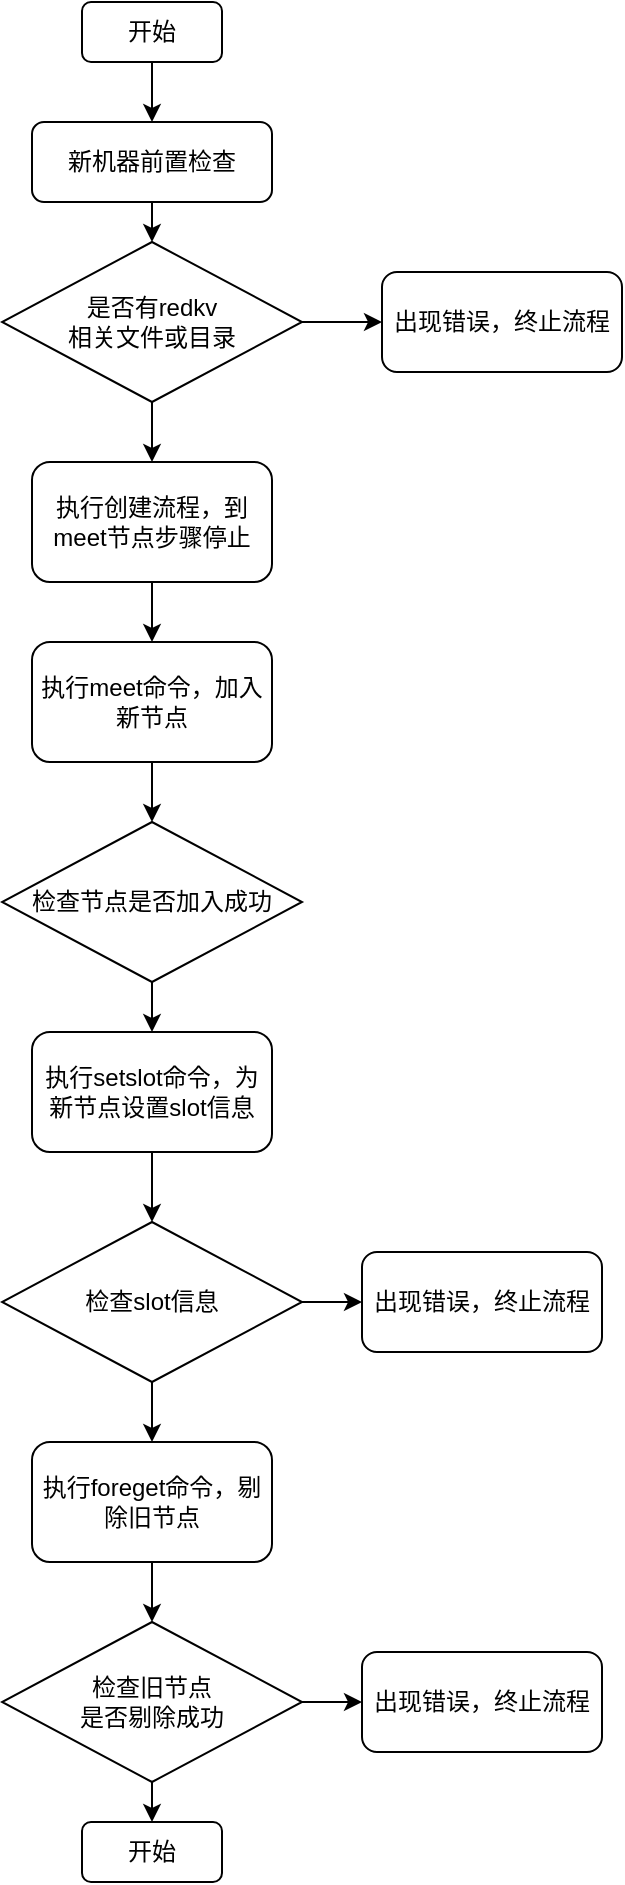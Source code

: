 <mxfile version="13.10.2" type="github">
  <diagram id="iq3wdRFlhC0IszgRCCZE" name="Page-1">
    <mxGraphModel dx="460" dy="794" grid="1" gridSize="10" guides="1" tooltips="1" connect="1" arrows="1" fold="1" page="1" pageScale="1" pageWidth="827" pageHeight="1169" math="0" shadow="0">
      <root>
        <mxCell id="0" />
        <mxCell id="1" parent="0" />
        <mxCell id="bkvk2IuBh5lJdwPfzLdE-12" style="edgeStyle=orthogonalEdgeStyle;rounded=0;orthogonalLoop=1;jettySize=auto;html=1;exitX=0.5;exitY=1;exitDx=0;exitDy=0;entryX=0.5;entryY=0;entryDx=0;entryDy=0;" edge="1" parent="1" source="bkvk2IuBh5lJdwPfzLdE-1" target="bkvk2IuBh5lJdwPfzLdE-2">
          <mxGeometry relative="1" as="geometry" />
        </mxCell>
        <mxCell id="bkvk2IuBh5lJdwPfzLdE-1" value="开始" style="rounded=1;whiteSpace=wrap;html=1;" vertex="1" parent="1">
          <mxGeometry x="130" y="40" width="70" height="30" as="geometry" />
        </mxCell>
        <mxCell id="bkvk2IuBh5lJdwPfzLdE-13" style="edgeStyle=orthogonalEdgeStyle;rounded=0;orthogonalLoop=1;jettySize=auto;html=1;exitX=0.5;exitY=1;exitDx=0;exitDy=0;entryX=0.5;entryY=0;entryDx=0;entryDy=0;" edge="1" parent="1" source="bkvk2IuBh5lJdwPfzLdE-2" target="bkvk2IuBh5lJdwPfzLdE-3">
          <mxGeometry relative="1" as="geometry" />
        </mxCell>
        <mxCell id="bkvk2IuBh5lJdwPfzLdE-2" value="新机器前置检查" style="rounded=1;whiteSpace=wrap;html=1;" vertex="1" parent="1">
          <mxGeometry x="105" y="100" width="120" height="40" as="geometry" />
        </mxCell>
        <mxCell id="bkvk2IuBh5lJdwPfzLdE-14" style="edgeStyle=orthogonalEdgeStyle;rounded=0;orthogonalLoop=1;jettySize=auto;html=1;exitX=0.5;exitY=1;exitDx=0;exitDy=0;entryX=0.5;entryY=0;entryDx=0;entryDy=0;" edge="1" parent="1" source="bkvk2IuBh5lJdwPfzLdE-3" target="bkvk2IuBh5lJdwPfzLdE-4">
          <mxGeometry relative="1" as="geometry" />
        </mxCell>
        <mxCell id="bkvk2IuBh5lJdwPfzLdE-16" style="edgeStyle=orthogonalEdgeStyle;rounded=0;orthogonalLoop=1;jettySize=auto;html=1;exitX=1;exitY=0.5;exitDx=0;exitDy=0;" edge="1" parent="1" source="bkvk2IuBh5lJdwPfzLdE-3" target="bkvk2IuBh5lJdwPfzLdE-15">
          <mxGeometry relative="1" as="geometry" />
        </mxCell>
        <mxCell id="bkvk2IuBh5lJdwPfzLdE-3" value="是否有redkv&lt;br&gt;相关文件或目录" style="rhombus;whiteSpace=wrap;html=1;" vertex="1" parent="1">
          <mxGeometry x="90" y="160" width="150" height="80" as="geometry" />
        </mxCell>
        <mxCell id="bkvk2IuBh5lJdwPfzLdE-17" style="edgeStyle=orthogonalEdgeStyle;rounded=0;orthogonalLoop=1;jettySize=auto;html=1;exitX=0.5;exitY=1;exitDx=0;exitDy=0;" edge="1" parent="1" source="bkvk2IuBh5lJdwPfzLdE-4" target="bkvk2IuBh5lJdwPfzLdE-5">
          <mxGeometry relative="1" as="geometry" />
        </mxCell>
        <mxCell id="bkvk2IuBh5lJdwPfzLdE-4" value="执行创建流程，到meet节点步骤停止" style="rounded=1;whiteSpace=wrap;html=1;" vertex="1" parent="1">
          <mxGeometry x="105" y="270" width="120" height="60" as="geometry" />
        </mxCell>
        <mxCell id="bkvk2IuBh5lJdwPfzLdE-18" style="edgeStyle=orthogonalEdgeStyle;rounded=0;orthogonalLoop=1;jettySize=auto;html=1;exitX=0.5;exitY=1;exitDx=0;exitDy=0;entryX=0.5;entryY=0;entryDx=0;entryDy=0;" edge="1" parent="1" source="bkvk2IuBh5lJdwPfzLdE-5" target="bkvk2IuBh5lJdwPfzLdE-6">
          <mxGeometry relative="1" as="geometry" />
        </mxCell>
        <mxCell id="bkvk2IuBh5lJdwPfzLdE-5" value="执行meet命令，加入新节点" style="rounded=1;whiteSpace=wrap;html=1;" vertex="1" parent="1">
          <mxGeometry x="105" y="360" width="120" height="60" as="geometry" />
        </mxCell>
        <mxCell id="bkvk2IuBh5lJdwPfzLdE-19" style="edgeStyle=orthogonalEdgeStyle;rounded=0;orthogonalLoop=1;jettySize=auto;html=1;exitX=0.5;exitY=1;exitDx=0;exitDy=0;entryX=0.5;entryY=0;entryDx=0;entryDy=0;" edge="1" parent="1" source="bkvk2IuBh5lJdwPfzLdE-6" target="bkvk2IuBh5lJdwPfzLdE-7">
          <mxGeometry relative="1" as="geometry" />
        </mxCell>
        <mxCell id="bkvk2IuBh5lJdwPfzLdE-6" value="检查节点是否加入成功" style="rhombus;whiteSpace=wrap;html=1;" vertex="1" parent="1">
          <mxGeometry x="90" y="450" width="150" height="80" as="geometry" />
        </mxCell>
        <mxCell id="bkvk2IuBh5lJdwPfzLdE-20" style="edgeStyle=orthogonalEdgeStyle;rounded=0;orthogonalLoop=1;jettySize=auto;html=1;exitX=0.5;exitY=1;exitDx=0;exitDy=0;entryX=0.5;entryY=0;entryDx=0;entryDy=0;" edge="1" parent="1" source="bkvk2IuBh5lJdwPfzLdE-7" target="bkvk2IuBh5lJdwPfzLdE-9">
          <mxGeometry relative="1" as="geometry" />
        </mxCell>
        <mxCell id="bkvk2IuBh5lJdwPfzLdE-7" value="执行setslot命令，为新节点设置slot信息" style="rounded=1;whiteSpace=wrap;html=1;" vertex="1" parent="1">
          <mxGeometry x="105" y="555" width="120" height="60" as="geometry" />
        </mxCell>
        <mxCell id="bkvk2IuBh5lJdwPfzLdE-21" style="edgeStyle=orthogonalEdgeStyle;rounded=0;orthogonalLoop=1;jettySize=auto;html=1;exitX=0.5;exitY=1;exitDx=0;exitDy=0;entryX=0.5;entryY=0;entryDx=0;entryDy=0;" edge="1" parent="1" source="bkvk2IuBh5lJdwPfzLdE-9" target="bkvk2IuBh5lJdwPfzLdE-10">
          <mxGeometry relative="1" as="geometry" />
        </mxCell>
        <mxCell id="bkvk2IuBh5lJdwPfzLdE-25" style="edgeStyle=orthogonalEdgeStyle;rounded=0;orthogonalLoop=1;jettySize=auto;html=1;exitX=1;exitY=0.5;exitDx=0;exitDy=0;entryX=0;entryY=0.5;entryDx=0;entryDy=0;" edge="1" parent="1" source="bkvk2IuBh5lJdwPfzLdE-9" target="bkvk2IuBh5lJdwPfzLdE-24">
          <mxGeometry relative="1" as="geometry" />
        </mxCell>
        <mxCell id="bkvk2IuBh5lJdwPfzLdE-9" value="检查slot信息" style="rhombus;whiteSpace=wrap;html=1;" vertex="1" parent="1">
          <mxGeometry x="90" y="650" width="150" height="80" as="geometry" />
        </mxCell>
        <mxCell id="bkvk2IuBh5lJdwPfzLdE-22" style="edgeStyle=orthogonalEdgeStyle;rounded=0;orthogonalLoop=1;jettySize=auto;html=1;exitX=0.5;exitY=1;exitDx=0;exitDy=0;" edge="1" parent="1" source="bkvk2IuBh5lJdwPfzLdE-10" target="bkvk2IuBh5lJdwPfzLdE-11">
          <mxGeometry relative="1" as="geometry" />
        </mxCell>
        <mxCell id="bkvk2IuBh5lJdwPfzLdE-10" value="执行foreget命令，剔除旧节点" style="rounded=1;whiteSpace=wrap;html=1;" vertex="1" parent="1">
          <mxGeometry x="105" y="760" width="120" height="60" as="geometry" />
        </mxCell>
        <mxCell id="bkvk2IuBh5lJdwPfzLdE-27" style="edgeStyle=orthogonalEdgeStyle;rounded=0;orthogonalLoop=1;jettySize=auto;html=1;exitX=1;exitY=0.5;exitDx=0;exitDy=0;entryX=0;entryY=0.5;entryDx=0;entryDy=0;" edge="1" parent="1" source="bkvk2IuBh5lJdwPfzLdE-11" target="bkvk2IuBh5lJdwPfzLdE-26">
          <mxGeometry relative="1" as="geometry" />
        </mxCell>
        <mxCell id="bkvk2IuBh5lJdwPfzLdE-29" style="edgeStyle=orthogonalEdgeStyle;rounded=0;orthogonalLoop=1;jettySize=auto;html=1;exitX=0.5;exitY=1;exitDx=0;exitDy=0;entryX=0.5;entryY=0;entryDx=0;entryDy=0;" edge="1" parent="1" source="bkvk2IuBh5lJdwPfzLdE-11" target="bkvk2IuBh5lJdwPfzLdE-28">
          <mxGeometry relative="1" as="geometry" />
        </mxCell>
        <mxCell id="bkvk2IuBh5lJdwPfzLdE-11" value="检查旧节点&lt;br&gt;是否剔除成功" style="rhombus;whiteSpace=wrap;html=1;" vertex="1" parent="1">
          <mxGeometry x="90" y="850" width="150" height="80" as="geometry" />
        </mxCell>
        <mxCell id="bkvk2IuBh5lJdwPfzLdE-15" value="出现错误，终止流程" style="rounded=1;whiteSpace=wrap;html=1;" vertex="1" parent="1">
          <mxGeometry x="280" y="175" width="120" height="50" as="geometry" />
        </mxCell>
        <mxCell id="bkvk2IuBh5lJdwPfzLdE-24" value="出现错误，终止流程" style="rounded=1;whiteSpace=wrap;html=1;" vertex="1" parent="1">
          <mxGeometry x="270" y="665" width="120" height="50" as="geometry" />
        </mxCell>
        <mxCell id="bkvk2IuBh5lJdwPfzLdE-26" value="出现错误，终止流程" style="rounded=1;whiteSpace=wrap;html=1;" vertex="1" parent="1">
          <mxGeometry x="270" y="865" width="120" height="50" as="geometry" />
        </mxCell>
        <mxCell id="bkvk2IuBh5lJdwPfzLdE-28" value="开始" style="rounded=1;whiteSpace=wrap;html=1;" vertex="1" parent="1">
          <mxGeometry x="130" y="950" width="70" height="30" as="geometry" />
        </mxCell>
      </root>
    </mxGraphModel>
  </diagram>
</mxfile>
